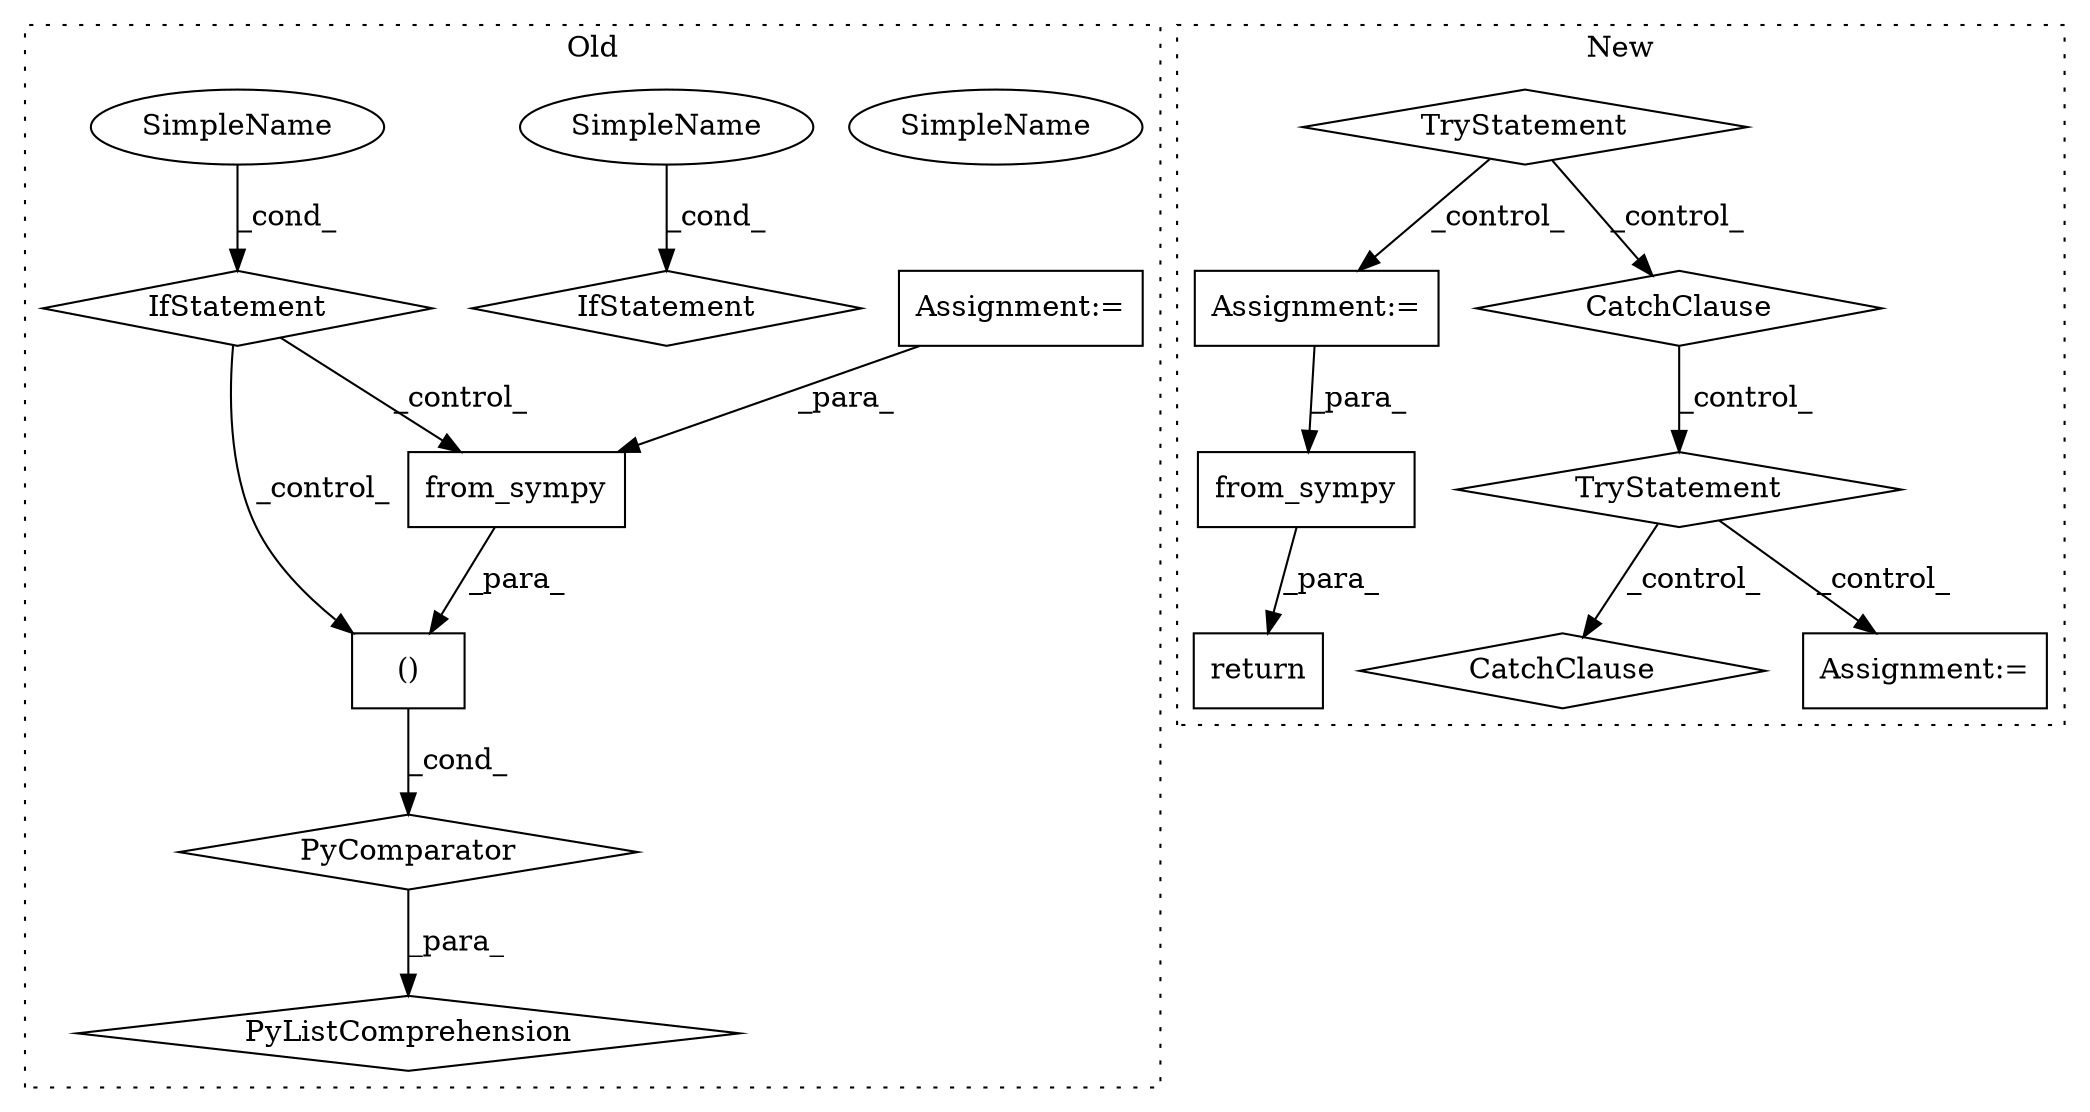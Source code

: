 digraph G {
subgraph cluster0 {
1 [label="from_sympy" a="32" s="15288,15300" l="11,1" shape="box"];
3 [label="()" a="106" s="15288" l="27" shape="box"];
4 [label="SimpleName" a="42" s="15421" l="5" shape="ellipse"];
5 [label="PyListComprehension" a="109" s="15288" l="151" shape="diamond"];
6 [label="PyComparator" a="113" s="15384" l="42" shape="diamond"];
7 [label="IfStatement" a="25" s="15384" l="42" shape="diamond"];
8 [label="Assignment:=" a="7" s="15384" l="42" shape="box"];
9 [label="IfStatement" a="25" s="15675" l="36" shape="diamond"];
17 [label="SimpleName" a="42" s="15706" l="5" shape="ellipse"];
18 [label="SimpleName" a="42" s="15421" l="5" shape="ellipse"];
label = "Old";
style="dotted";
}
subgraph cluster1 {
2 [label="from_sympy" a="32" s="15027,15238" l="22,-5" shape="box"];
10 [label="Assignment:=" a="7" s="14751" l="1" shape="box"];
11 [label="TryStatement" a="54" s="14728" l="4" shape="diamond"];
12 [label="CatchClause" a="12" s="14954,14988" l="13,2" shape="diamond"];
13 [label="TryStatement" a="54" s="14876" l="4" shape="diamond"];
14 [label="CatchClause" a="12" s="14834,14866" l="11,2" shape="diamond"];
15 [label="Assignment:=" a="7" s="14901" l="1" shape="box"];
16 [label="return" a="41" s="15020" l="7" shape="box"];
label = "New";
style="dotted";
}
1 -> 3 [label="_para_"];
2 -> 16 [label="_para_"];
3 -> 6 [label="_cond_"];
6 -> 5 [label="_para_"];
7 -> 1 [label="_control_"];
7 -> 3 [label="_control_"];
8 -> 1 [label="_para_"];
10 -> 2 [label="_para_"];
11 -> 14 [label="_control_"];
11 -> 10 [label="_control_"];
13 -> 12 [label="_control_"];
13 -> 15 [label="_control_"];
14 -> 13 [label="_control_"];
17 -> 9 [label="_cond_"];
18 -> 7 [label="_cond_"];
}